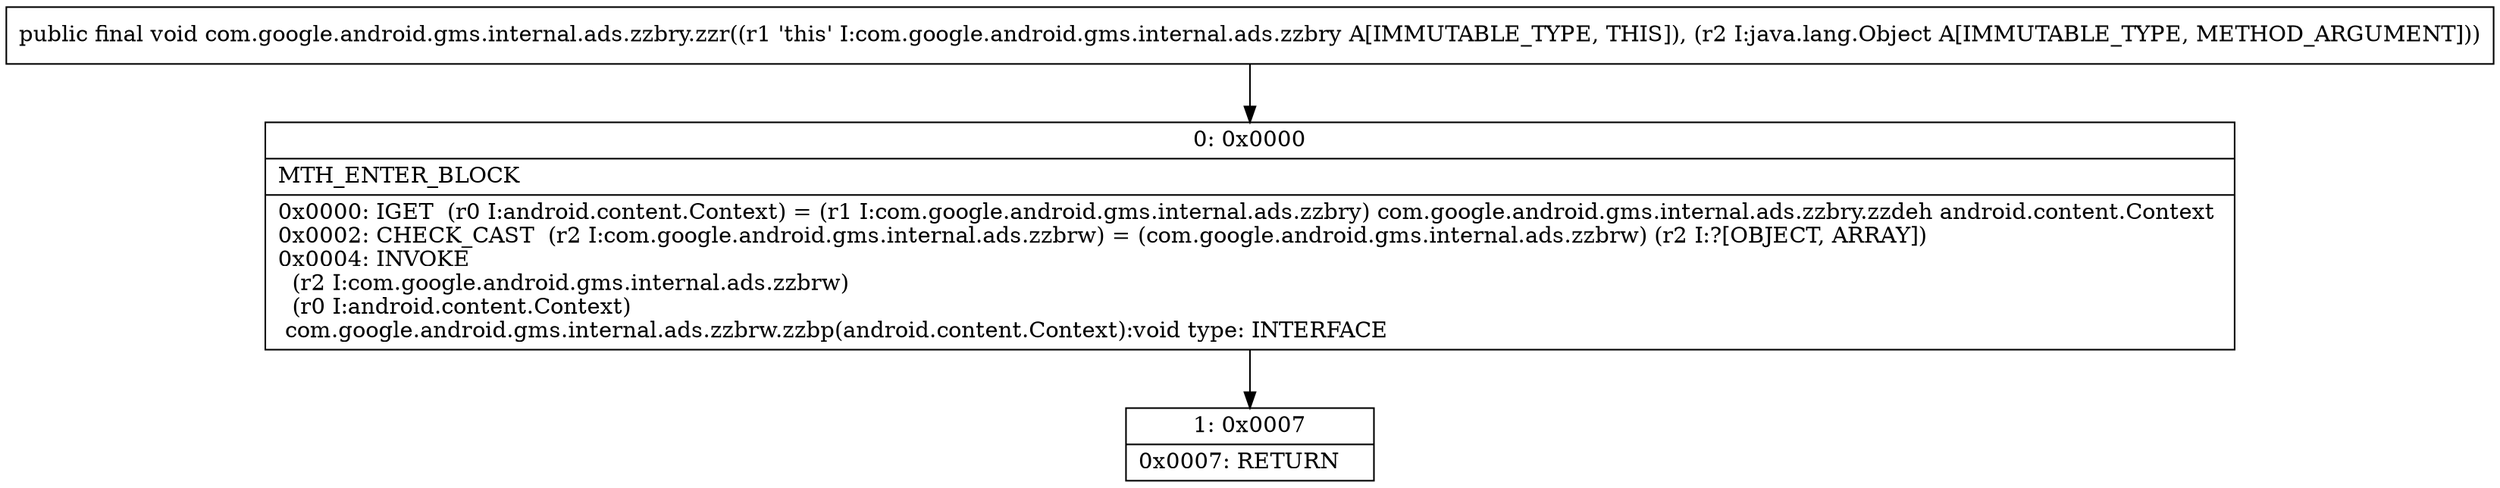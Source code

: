 digraph "CFG forcom.google.android.gms.internal.ads.zzbry.zzr(Ljava\/lang\/Object;)V" {
Node_0 [shape=record,label="{0\:\ 0x0000|MTH_ENTER_BLOCK\l|0x0000: IGET  (r0 I:android.content.Context) = (r1 I:com.google.android.gms.internal.ads.zzbry) com.google.android.gms.internal.ads.zzbry.zzdeh android.content.Context \l0x0002: CHECK_CAST  (r2 I:com.google.android.gms.internal.ads.zzbrw) = (com.google.android.gms.internal.ads.zzbrw) (r2 I:?[OBJECT, ARRAY]) \l0x0004: INVOKE  \l  (r2 I:com.google.android.gms.internal.ads.zzbrw)\l  (r0 I:android.content.Context)\l com.google.android.gms.internal.ads.zzbrw.zzbp(android.content.Context):void type: INTERFACE \l}"];
Node_1 [shape=record,label="{1\:\ 0x0007|0x0007: RETURN   \l}"];
MethodNode[shape=record,label="{public final void com.google.android.gms.internal.ads.zzbry.zzr((r1 'this' I:com.google.android.gms.internal.ads.zzbry A[IMMUTABLE_TYPE, THIS]), (r2 I:java.lang.Object A[IMMUTABLE_TYPE, METHOD_ARGUMENT])) }"];
MethodNode -> Node_0;
Node_0 -> Node_1;
}


